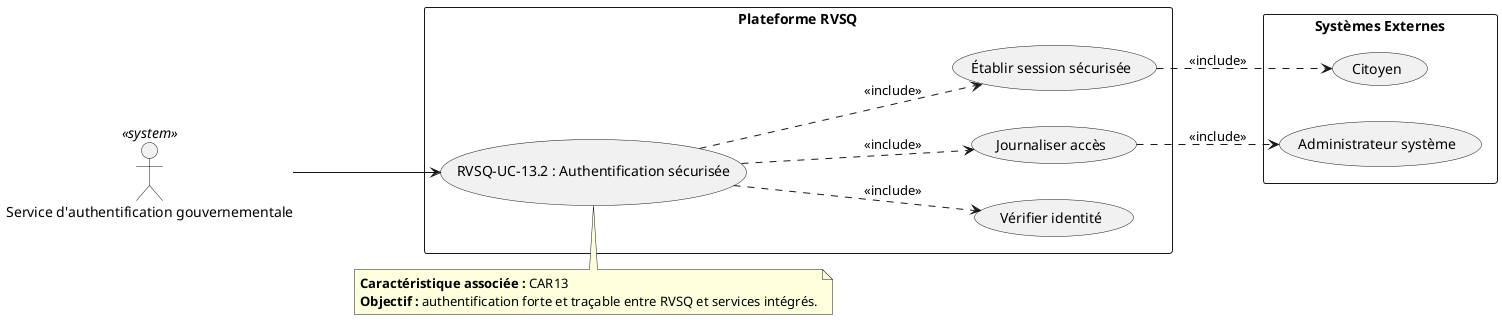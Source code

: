 @startuml RVSQ-UC-13_2_Authentification_Securisee
left to right direction

actor "Service d'authentification gouvernementale" as SAG <<system>>

rectangle "Plateforme RVSQ" {
  usecase "RVSQ-UC-13.2 : Authentification sécurisée" as UC132
  usecase "Vérifier identité" as UC132_A
  usecase "Établir session sécurisée" as UC132_B
  usecase "Journaliser accès" as UC132_C
}

rectangle "Systèmes Externes" {
  usecase "Administrateur système" as Admin
  usecase "Citoyen" as Citoyen
}

SAG --> UC132
UC132 ..> UC132_A : <<include>>
UC132 ..> UC132_B : <<include>>
UC132 ..> UC132_C : <<include>>

UC132_B ..> Citoyen : <<include>>
UC132_C ..> Admin : <<include>>

note top of UC132
  **Caractéristique associée :** CAR13  
  **Objectif :** authentification forte et traçable entre RVSQ et services intégrés.
end note
@enduml
